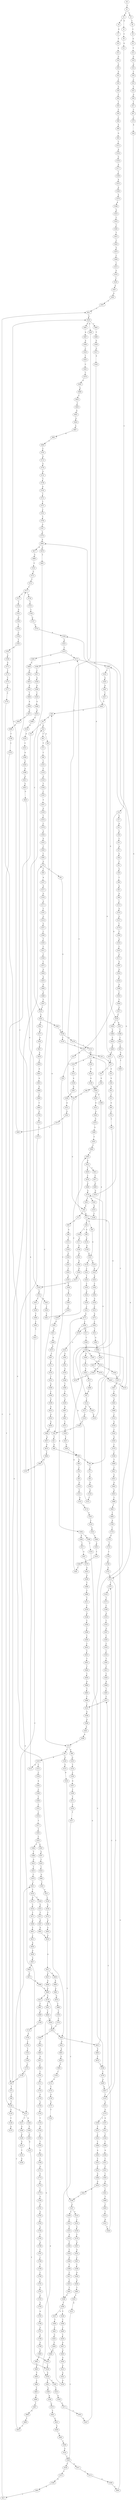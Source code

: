 strict digraph  {
	S0 -> S1 [ label = T ];
	S1 -> S2 [ label = C ];
	S1 -> S3 [ label = T ];
	S2 -> S4 [ label = T ];
	S2 -> S5 [ label = G ];
	S3 -> S6 [ label = C ];
	S4 -> S7 [ label = G ];
	S5 -> S8 [ label = C ];
	S6 -> S9 [ label = C ];
	S7 -> S10 [ label = G ];
	S8 -> S11 [ label = G ];
	S9 -> S12 [ label = G ];
	S10 -> S13 [ label = A ];
	S11 -> S14 [ label = C ];
	S12 -> S15 [ label = T ];
	S13 -> S16 [ label = G ];
	S14 -> S17 [ label = G ];
	S14 -> S18 [ label = A ];
	S15 -> S19 [ label = G ];
	S16 -> S20 [ label = G ];
	S17 -> S21 [ label = A ];
	S18 -> S22 [ label = G ];
	S18 -> S23 [ label = A ];
	S19 -> S24 [ label = G ];
	S20 -> S25 [ label = G ];
	S21 -> S26 [ label = G ];
	S22 -> S27 [ label = C ];
	S23 -> S28 [ label = C ];
	S24 -> S29 [ label = C ];
	S25 -> S30 [ label = T ];
	S26 -> S31 [ label = C ];
	S27 -> S32 [ label = G ];
	S27 -> S33 [ label = C ];
	S28 -> S34 [ label = C ];
	S29 -> S35 [ label = C ];
	S30 -> S36 [ label = G ];
	S31 -> S37 [ label = A ];
	S32 -> S38 [ label = G ];
	S33 -> S39 [ label = G ];
	S34 -> S40 [ label = A ];
	S34 -> S41 [ label = C ];
	S35 -> S42 [ label = C ];
	S36 -> S43 [ label = T ];
	S37 -> S44 [ label = G ];
	S38 -> S45 [ label = G ];
	S39 -> S46 [ label = G ];
	S40 -> S47 [ label = G ];
	S41 -> S48 [ label = G ];
	S42 -> S49 [ label = G ];
	S43 -> S50 [ label = T ];
	S44 -> S51 [ label = T ];
	S45 -> S52 [ label = T ];
	S46 -> S53 [ label = T ];
	S47 -> S54 [ label = A ];
	S47 -> S55 [ label = T ];
	S48 -> S56 [ label = T ];
	S49 -> S57 [ label = T ];
	S50 -> S58 [ label = C ];
	S51 -> S59 [ label = G ];
	S52 -> S60 [ label = G ];
	S53 -> S61 [ label = G ];
	S54 -> S62 [ label = C ];
	S54 -> S63 [ label = A ];
	S55 -> S64 [ label = C ];
	S56 -> S65 [ label = C ];
	S56 -> S66 [ label = A ];
	S57 -> S67 [ label = C ];
	S58 -> S68 [ label = C ];
	S59 -> S69 [ label = C ];
	S60 -> S70 [ label = C ];
	S61 -> S71 [ label = A ];
	S61 -> S72 [ label = G ];
	S62 -> S73 [ label = T ];
	S63 -> S74 [ label = C ];
	S64 -> S75 [ label = T ];
	S64 -> S76 [ label = G ];
	S65 -> S77 [ label = T ];
	S66 -> S78 [ label = C ];
	S67 -> S79 [ label = C ];
	S68 -> S80 [ label = A ];
	S69 -> S81 [ label = A ];
	S70 -> S82 [ label = C ];
	S71 -> S83 [ label = C ];
	S72 -> S84 [ label = T ];
	S72 -> S85 [ label = A ];
	S73 -> S86 [ label = C ];
	S74 -> S87 [ label = C ];
	S74 -> S88 [ label = A ];
	S75 -> S89 [ label = C ];
	S76 -> S90 [ label = T ];
	S76 -> S91 [ label = C ];
	S77 -> S92 [ label = C ];
	S78 -> S93 [ label = A ];
	S79 -> S94 [ label = A ];
	S80 -> S95 [ label = G ];
	S81 -> S96 [ label = A ];
	S82 -> S97 [ label = G ];
	S83 -> S98 [ label = G ];
	S84 -> S99 [ label = G ];
	S84 -> S100 [ label = T ];
	S85 -> S101 [ label = A ];
	S86 -> S102 [ label = C ];
	S87 -> S103 [ label = A ];
	S87 -> S104 [ label = G ];
	S88 -> S105 [ label = G ];
	S89 -> S106 [ label = T ];
	S90 -> S107 [ label = A ];
	S91 -> S108 [ label = G ];
	S92 -> S109 [ label = G ];
	S93 -> S110 [ label = G ];
	S94 -> S111 [ label = G ];
	S95 -> S112 [ label = C ];
	S96 -> S113 [ label = C ];
	S97 -> S114 [ label = C ];
	S98 -> S115 [ label = T ];
	S99 -> S116 [ label = G ];
	S100 -> S117 [ label = A ];
	S101 -> S118 [ label = C ];
	S101 -> S119 [ label = G ];
	S102 -> S120 [ label = C ];
	S103 -> S121 [ label = G ];
	S103 -> S122 [ label = C ];
	S104 -> S123 [ label = G ];
	S105 -> S124 [ label = C ];
	S106 -> S125 [ label = C ];
	S106 -> S126 [ label = G ];
	S107 -> S127 [ label = A ];
	S108 -> S128 [ label = G ];
	S108 -> S129 [ label = C ];
	S109 -> S130 [ label = G ];
	S110 -> S131 [ label = C ];
	S111 -> S132 [ label = C ];
	S111 -> S133 [ label = T ];
	S112 -> S134 [ label = A ];
	S113 -> S135 [ label = A ];
	S114 -> S136 [ label = C ];
	S114 -> S137 [ label = A ];
	S115 -> S138 [ label = G ];
	S116 -> S139 [ label = A ];
	S117 -> S140 [ label = G ];
	S118 -> S141 [ label = C ];
	S119 -> S142 [ label = A ];
	S120 -> S143 [ label = A ];
	S121 -> S54 [ label = A ];
	S122 -> S144 [ label = C ];
	S123 -> S145 [ label = A ];
	S124 -> S146 [ label = C ];
	S125 -> S147 [ label = T ];
	S125 -> S148 [ label = G ];
	S126 -> S149 [ label = T ];
	S127 -> S150 [ label = G ];
	S128 -> S151 [ label = C ];
	S129 -> S18 [ label = A ];
	S130 -> S152 [ label = C ];
	S131 -> S153 [ label = A ];
	S132 -> S154 [ label = T ];
	S133 -> S155 [ label = A ];
	S134 -> S156 [ label = G ];
	S135 -> S157 [ label = G ];
	S136 -> S158 [ label = G ];
	S137 -> S159 [ label = A ];
	S138 -> S160 [ label = G ];
	S139 -> S101 [ label = A ];
	S140 -> S161 [ label = A ];
	S141 -> S162 [ label = T ];
	S142 -> S163 [ label = A ];
	S143 -> S164 [ label = T ];
	S144 -> S165 [ label = A ];
	S145 -> S166 [ label = C ];
	S146 -> S167 [ label = G ];
	S147 -> S168 [ label = G ];
	S148 -> S169 [ label = T ];
	S149 -> S170 [ label = A ];
	S150 -> S171 [ label = A ];
	S151 -> S172 [ label = T ];
	S152 -> S173 [ label = A ];
	S153 -> S174 [ label = G ];
	S154 -> S175 [ label = T ];
	S155 -> S176 [ label = G ];
	S156 -> S177 [ label = A ];
	S157 -> S178 [ label = C ];
	S158 -> S179 [ label = G ];
	S159 -> S180 [ label = C ];
	S160 -> S181 [ label = G ];
	S161 -> S182 [ label = A ];
	S162 -> S183 [ label = C ];
	S163 -> S184 [ label = C ];
	S164 -> S185 [ label = C ];
	S165 -> S186 [ label = C ];
	S166 -> S187 [ label = G ];
	S167 -> S188 [ label = T ];
	S168 -> S189 [ label = A ];
	S169 -> S190 [ label = G ];
	S171 -> S191 [ label = C ];
	S172 -> S192 [ label = A ];
	S172 -> S193 [ label = G ];
	S173 -> S194 [ label = C ];
	S174 -> S195 [ label = G ];
	S175 -> S196 [ label = C ];
	S176 -> S197 [ label = G ];
	S176 -> S198 [ label = C ];
	S177 -> S199 [ label = T ];
	S178 -> S200 [ label = T ];
	S179 -> S201 [ label = T ];
	S179 -> S202 [ label = A ];
	S180 -> S34 [ label = C ];
	S181 -> S203 [ label = T ];
	S182 -> S204 [ label = G ];
	S183 -> S205 [ label = G ];
	S184 -> S206 [ label = G ];
	S185 -> S207 [ label = T ];
	S186 -> S208 [ label = C ];
	S187 -> S209 [ label = C ];
	S187 -> S210 [ label = T ];
	S188 -> S211 [ label = C ];
	S189 -> S212 [ label = G ];
	S190 -> S213 [ label = G ];
	S191 -> S214 [ label = G ];
	S192 -> S215 [ label = T ];
	S193 -> S216 [ label = G ];
	S194 -> S217 [ label = G ];
	S194 -> S218 [ label = C ];
	S195 -> S219 [ label = T ];
	S196 -> S220 [ label = A ];
	S197 -> S221 [ label = G ];
	S198 -> S222 [ label = T ];
	S199 -> S223 [ label = A ];
	S200 -> S224 [ label = A ];
	S201 -> S61 [ label = G ];
	S202 -> S225 [ label = A ];
	S203 -> S226 [ label = A ];
	S204 -> S227 [ label = G ];
	S205 -> S228 [ label = G ];
	S206 -> S229 [ label = G ];
	S207 -> S230 [ label = G ];
	S208 -> S231 [ label = C ];
	S209 -> S232 [ label = C ];
	S210 -> S233 [ label = C ];
	S211 -> S234 [ label = C ];
	S212 -> S235 [ label = T ];
	S213 -> S236 [ label = T ];
	S214 -> S237 [ label = G ];
	S215 -> S238 [ label = A ];
	S216 -> S239 [ label = A ];
	S217 -> S240 [ label = C ];
	S218 -> S241 [ label = G ];
	S219 -> S242 [ label = G ];
	S220 -> S243 [ label = C ];
	S221 -> S244 [ label = T ];
	S222 -> S245 [ label = C ];
	S223 -> S246 [ label = A ];
	S224 -> S247 [ label = C ];
	S225 -> S248 [ label = C ];
	S226 -> S249 [ label = C ];
	S227 -> S250 [ label = G ];
	S228 -> S251 [ label = C ];
	S229 -> S252 [ label = C ];
	S230 -> S253 [ label = C ];
	S231 -> S254 [ label = C ];
	S232 -> S255 [ label = C ];
	S233 -> S256 [ label = G ];
	S234 -> S257 [ label = T ];
	S235 -> S258 [ label = A ];
	S236 -> S259 [ label = A ];
	S237 -> S260 [ label = C ];
	S238 -> S261 [ label = G ];
	S239 -> S262 [ label = A ];
	S240 -> S263 [ label = G ];
	S241 -> S264 [ label = A ];
	S241 -> S265 [ label = G ];
	S242 -> S266 [ label = C ];
	S243 -> S267 [ label = G ];
	S244 -> S268 [ label = C ];
	S245 -> S269 [ label = C ];
	S246 -> S270 [ label = A ];
	S247 -> S271 [ label = G ];
	S248 -> S272 [ label = T ];
	S249 -> S273 [ label = T ];
	S250 -> S274 [ label = G ];
	S251 -> S173 [ label = A ];
	S252 -> S275 [ label = A ];
	S253 -> S276 [ label = C ];
	S254 -> S277 [ label = T ];
	S255 -> S278 [ label = A ];
	S256 -> S279 [ label = T ];
	S257 -> S280 [ label = C ];
	S259 -> S281 [ label = T ];
	S259 -> S282 [ label = C ];
	S260 -> S283 [ label = T ];
	S261 -> S284 [ label = T ];
	S262 -> S285 [ label = T ];
	S262 -> S286 [ label = G ];
	S263 -> S287 [ label = C ];
	S263 -> S288 [ label = G ];
	S264 -> S289 [ label = G ];
	S264 -> S290 [ label = A ];
	S265 -> S291 [ label = G ];
	S266 -> S292 [ label = A ];
	S267 -> S293 [ label = C ];
	S268 -> S294 [ label = A ];
	S269 -> S295 [ label = A ];
	S270 -> S296 [ label = A ];
	S271 -> S297 [ label = A ];
	S272 -> S298 [ label = G ];
	S272 -> S299 [ label = A ];
	S273 -> S300 [ label = A ];
	S274 -> S301 [ label = T ];
	S274 -> S302 [ label = G ];
	S275 -> S303 [ label = C ];
	S276 -> S304 [ label = A ];
	S277 -> S305 [ label = T ];
	S278 -> S306 [ label = T ];
	S279 -> S307 [ label = G ];
	S280 -> S308 [ label = T ];
	S281 -> S309 [ label = G ];
	S282 -> S310 [ label = C ];
	S283 -> S311 [ label = C ];
	S284 -> S312 [ label = A ];
	S285 -> S313 [ label = G ];
	S286 -> S142 [ label = A ];
	S287 -> S314 [ label = G ];
	S288 -> S315 [ label = T ];
	S289 -> S316 [ label = T ];
	S290 -> S317 [ label = T ];
	S291 -> S318 [ label = A ];
	S292 -> S319 [ label = C ];
	S293 -> S320 [ label = C ];
	S294 -> S321 [ label = C ];
	S295 -> S322 [ label = C ];
	S296 -> S323 [ label = A ];
	S297 -> S324 [ label = G ];
	S298 -> S325 [ label = C ];
	S298 -> S326 [ label = G ];
	S299 -> S327 [ label = C ];
	S300 -> S328 [ label = T ];
	S301 -> S329 [ label = C ];
	S302 -> S330 [ label = T ];
	S303 -> S218 [ label = C ];
	S303 -> S331 [ label = T ];
	S304 -> S332 [ label = G ];
	S305 -> S333 [ label = C ];
	S306 -> S334 [ label = C ];
	S307 -> S335 [ label = A ];
	S308 -> S336 [ label = T ];
	S308 -> S337 [ label = G ];
	S309 -> S338 [ label = A ];
	S310 -> S339 [ label = G ];
	S311 -> S340 [ label = T ];
	S312 -> S341 [ label = G ];
	S313 -> S342 [ label = G ];
	S314 -> S343 [ label = C ];
	S314 -> S344 [ label = G ];
	S315 -> S345 [ label = G ];
	S316 -> S346 [ label = C ];
	S317 -> S347 [ label = G ];
	S318 -> S348 [ label = A ];
	S319 -> S349 [ label = G ];
	S320 -> S350 [ label = C ];
	S321 -> S351 [ label = T ];
	S322 -> S352 [ label = C ];
	S323 -> S353 [ label = C ];
	S324 -> S354 [ label = A ];
	S325 -> S355 [ label = A ];
	S326 -> S356 [ label = C ];
	S326 -> S357 [ label = A ];
	S327 -> S358 [ label = A ];
	S328 -> S359 [ label = T ];
	S329 -> S360 [ label = T ];
	S330 -> S361 [ label = C ];
	S331 -> S362 [ label = G ];
	S332 -> S363 [ label = T ];
	S333 -> S364 [ label = C ];
	S333 -> S365 [ label = G ];
	S334 -> S366 [ label = G ];
	S335 -> S367 [ label = C ];
	S336 -> S368 [ label = C ];
	S337 -> S369 [ label = T ];
	S338 -> S370 [ label = G ];
	S339 -> S371 [ label = G ];
	S340 -> S372 [ label = C ];
	S341 -> S373 [ label = C ];
	S342 -> S374 [ label = G ];
	S343 -> S375 [ label = G ];
	S344 -> S376 [ label = C ];
	S345 -> S377 [ label = C ];
	S346 -> S378 [ label = C ];
	S347 -> S379 [ label = T ];
	S348 -> S380 [ label = T ];
	S349 -> S381 [ label = C ];
	S350 -> S382 [ label = T ];
	S351 -> S383 [ label = C ];
	S352 -> S384 [ label = G ];
	S353 -> S385 [ label = T ];
	S354 -> S386 [ label = A ];
	S355 -> S387 [ label = A ];
	S356 -> S388 [ label = G ];
	S357 -> S389 [ label = C ];
	S358 -> S390 [ label = A ];
	S359 -> S391 [ label = G ];
	S360 -> S392 [ label = C ];
	S361 -> S393 [ label = C ];
	S362 -> S394 [ label = G ];
	S363 -> S395 [ label = C ];
	S364 -> S396 [ label = T ];
	S365 -> S397 [ label = A ];
	S366 -> S398 [ label = T ];
	S367 -> S399 [ label = C ];
	S368 -> S400 [ label = T ];
	S369 -> S401 [ label = C ];
	S370 -> S402 [ label = C ];
	S371 -> S403 [ label = T ];
	S372 -> S404 [ label = G ];
	S373 -> S405 [ label = C ];
	S374 -> S406 [ label = G ];
	S375 -> S407 [ label = T ];
	S376 -> S172 [ label = T ];
	S377 -> S408 [ label = C ];
	S378 -> S409 [ label = A ];
	S379 -> S410 [ label = A ];
	S380 -> S411 [ label = T ];
	S381 -> S263 [ label = G ];
	S382 -> S412 [ label = T ];
	S383 -> S413 [ label = G ];
	S384 -> S414 [ label = G ];
	S385 -> S415 [ label = T ];
	S386 -> S416 [ label = C ];
	S387 -> S417 [ label = C ];
	S388 -> S418 [ label = C ];
	S389 -> S419 [ label = C ];
	S390 -> S420 [ label = C ];
	S391 -> S421 [ label = G ];
	S392 -> S422 [ label = T ];
	S393 -> S423 [ label = G ];
	S394 -> S424 [ label = G ];
	S395 -> S76 [ label = G ];
	S396 -> S425 [ label = G ];
	S397 -> S426 [ label = T ];
	S398 -> S427 [ label = C ];
	S399 -> S428 [ label = G ];
	S400 -> S429 [ label = C ];
	S401 -> S430 [ label = G ];
	S402 -> S431 [ label = G ];
	S403 -> S432 [ label = G ];
	S404 -> S433 [ label = A ];
	S405 -> S434 [ label = G ];
	S406 -> S435 [ label = T ];
	S407 -> S436 [ label = C ];
	S408 -> S97 [ label = G ];
	S409 -> S437 [ label = G ];
	S410 -> S438 [ label = G ];
	S411 -> S439 [ label = G ];
	S412 -> S440 [ label = C ];
	S413 -> S441 [ label = C ];
	S414 -> S442 [ label = A ];
	S415 -> S443 [ label = T ];
	S416 -> S444 [ label = T ];
	S417 -> S445 [ label = C ];
	S418 -> S446 [ label = A ];
	S419 -> S447 [ label = C ];
	S420 -> S448 [ label = G ];
	S421 -> S449 [ label = A ];
	S422 -> S125 [ label = C ];
	S423 -> S450 [ label = C ];
	S423 -> S451 [ label = T ];
	S424 -> S452 [ label = A ];
	S425 -> S453 [ label = T ];
	S426 -> S454 [ label = C ];
	S427 -> S455 [ label = C ];
	S428 -> S456 [ label = G ];
	S429 -> S457 [ label = G ];
	S430 -> S458 [ label = T ];
	S431 -> S459 [ label = G ];
	S432 -> S72 [ label = G ];
	S433 -> S460 [ label = A ];
	S434 -> S461 [ label = A ];
	S434 -> S462 [ label = G ];
	S434 -> S463 [ label = C ];
	S435 -> S464 [ label = C ];
	S436 -> S465 [ label = G ];
	S437 -> S133 [ label = T ];
	S437 -> S132 [ label = C ];
	S438 -> S466 [ label = T ];
	S439 -> S467 [ label = A ];
	S440 -> S468 [ label = A ];
	S441 -> S469 [ label = T ];
	S442 -> S166 [ label = C ];
	S443 -> S470 [ label = G ];
	S444 -> S471 [ label = G ];
	S445 -> S40 [ label = A ];
	S446 -> S472 [ label = G ];
	S447 -> S473 [ label = G ];
	S448 -> S474 [ label = A ];
	S449 -> S475 [ label = A ];
	S450 -> S476 [ label = C ];
	S451 -> S477 [ label = C ];
	S452 -> S478 [ label = A ];
	S453 -> S479 [ label = C ];
	S454 -> S480 [ label = G ];
	S455 -> S481 [ label = T ];
	S456 -> S482 [ label = T ];
	S457 -> S483 [ label = G ];
	S458 -> S484 [ label = G ];
	S459 -> S485 [ label = T ];
	S460 -> S486 [ label = G ];
	S461 -> S487 [ label = A ];
	S462 -> S53 [ label = T ];
	S463 -> S488 [ label = T ];
	S464 -> S393 [ label = C ];
	S465 -> S489 [ label = A ];
	S466 -> S490 [ label = T ];
	S467 -> S491 [ label = A ];
	S468 -> S492 [ label = T ];
	S469 -> S493 [ label = T ];
	S470 -> S494 [ label = C ];
	S471 -> S326 [ label = G ];
	S472 -> S27 [ label = C ];
	S473 -> S495 [ label = T ];
	S474 -> S496 [ label = A ];
	S475 -> S497 [ label = C ];
	S476 -> S498 [ label = G ];
	S477 -> S499 [ label = G ];
	S478 -> S500 [ label = C ];
	S479 -> S501 [ label = C ];
	S480 -> S502 [ label = T ];
	S481 -> S280 [ label = C ];
	S482 -> S503 [ label = C ];
	S483 -> S504 [ label = A ];
	S484 -> S505 [ label = G ];
	S485 -> S506 [ label = C ];
	S486 -> S507 [ label = T ];
	S487 -> S508 [ label = A ];
	S488 -> S509 [ label = G ];
	S489 -> S510 [ label = C ];
	S490 -> S511 [ label = T ];
	S491 -> S512 [ label = C ];
	S492 -> S513 [ label = C ];
	S493 -> S514 [ label = C ];
	S494 -> S515 [ label = C ];
	S495 -> S65 [ label = C ];
	S496 -> S516 [ label = A ];
	S497 -> S517 [ label = G ];
	S498 -> S179 [ label = G ];
	S499 -> S518 [ label = G ];
	S500 -> S519 [ label = T ];
	S501 -> S520 [ label = T ];
	S502 -> S521 [ label = T ];
	S503 -> S522 [ label = G ];
	S504 -> S523 [ label = G ];
	S505 -> S236 [ label = T ];
	S506 -> S524 [ label = G ];
	S507 -> S525 [ label = C ];
	S508 -> S526 [ label = C ];
	S509 -> S527 [ label = G ];
	S510 -> S528 [ label = G ];
	S511 -> S529 [ label = C ];
	S512 -> S530 [ label = C ];
	S513 -> S531 [ label = C ];
	S514 -> S532 [ label = A ];
	S515 -> S533 [ label = G ];
	S516 -> S534 [ label = A ];
	S517 -> S535 [ label = G ];
	S518 -> S536 [ label = A ];
	S519 -> S298 [ label = G ];
	S520 -> S537 [ label = A ];
	S520 -> S538 [ label = T ];
	S521 -> S539 [ label = T ];
	S522 -> S540 [ label = C ];
	S523 -> S541 [ label = A ];
	S524 -> S540 [ label = C ];
	S525 -> S542 [ label = G ];
	S526 -> S543 [ label = C ];
	S527 -> S544 [ label = A ];
	S528 -> S545 [ label = C ];
	S529 -> S546 [ label = A ];
	S530 -> S547 [ label = C ];
	S531 -> S548 [ label = A ];
	S532 -> S549 [ label = T ];
	S533 -> S550 [ label = T ];
	S534 -> S551 [ label = C ];
	S535 -> S552 [ label = T ];
	S536 -> S553 [ label = A ];
	S537 -> S554 [ label = C ];
	S538 -> S555 [ label = G ];
	S539 -> S556 [ label = G ];
	S540 -> S557 [ label = A ];
	S540 -> S558 [ label = G ];
	S541 -> S559 [ label = G ];
	S542 -> S560 [ label = C ];
	S542 -> S561 [ label = A ];
	S543 -> S562 [ label = C ];
	S544 -> S262 [ label = A ];
	S545 -> S563 [ label = G ];
	S546 -> S564 [ label = C ];
	S547 -> S565 [ label = G ];
	S548 -> S566 [ label = G ];
	S549 -> S513 [ label = C ];
	S550 -> S567 [ label = A ];
	S551 -> S568 [ label = A ];
	S552 -> S569 [ label = A ];
	S553 -> S570 [ label = C ];
	S554 -> S571 [ label = T ];
	S555 -> S572 [ label = T ];
	S556 -> S573 [ label = T ];
	S557 -> S574 [ label = C ];
	S558 -> S575 [ label = T ];
	S559 -> S576 [ label = G ];
	S560 -> S108 [ label = G ];
	S561 -> S577 [ label = G ];
	S562 -> S578 [ label = C ];
	S563 -> S579 [ label = C ];
	S564 -> S580 [ label = T ];
	S565 -> S56 [ label = T ];
	S566 -> S581 [ label = A ];
	S567 -> S582 [ label = G ];
	S568 -> S583 [ label = G ];
	S569 -> S584 [ label = C ];
	S570 -> S585 [ label = A ];
	S570 -> S272 [ label = T ];
	S571 -> S586 [ label = A ];
	S572 -> S587 [ label = A ];
	S573 -> S588 [ label = A ];
	S574 -> S589 [ label = G ];
	S575 -> S590 [ label = A ];
	S576 -> S591 [ label = T ];
	S577 -> S592 [ label = G ];
	S578 -> S593 [ label = G ];
	S579 -> S594 [ label = C ];
	S580 -> S595 [ label = C ];
	S581 -> S596 [ label = A ];
	S582 -> S597 [ label = C ];
	S583 -> S598 [ label = A ];
	S584 -> S599 [ label = G ];
	S585 -> S600 [ label = G ];
	S586 -> S601 [ label = C ];
	S587 -> S602 [ label = G ];
	S588 -> S603 [ label = G ];
	S589 -> S604 [ label = C ];
	S590 -> S605 [ label = G ];
	S591 -> S606 [ label = C ];
	S592 -> S607 [ label = T ];
	S593 -> S608 [ label = A ];
	S594 -> S609 [ label = T ];
	S595 -> S610 [ label = C ];
	S596 -> S74 [ label = C ];
	S597 -> S611 [ label = C ];
	S598 -> S612 [ label = A ];
	S599 -> S613 [ label = A ];
	S600 -> S614 [ label = G ];
	S601 -> S615 [ label = C ];
	S602 -> S616 [ label = G ];
	S603 -> S616 [ label = G ];
	S604 -> S263 [ label = G ];
	S605 -> S617 [ label = C ];
	S606 -> S618 [ label = C ];
	S607 -> S619 [ label = A ];
	S608 -> S620 [ label = C ];
	S609 -> S621 [ label = C ];
	S610 -> S622 [ label = T ];
	S611 -> S434 [ label = G ];
	S612 -> S623 [ label = G ];
	S613 -> S624 [ label = A ];
	S614 -> S625 [ label = A ];
	S615 -> S626 [ label = A ];
	S616 -> S627 [ label = A ];
	S617 -> S611 [ label = C ];
	S618 -> S628 [ label = C ];
	S619 -> S629 [ label = T ];
	S620 -> S630 [ label = T ];
	S621 -> S631 [ label = G ];
	S622 -> S632 [ label = T ];
	S623 -> S633 [ label = G ];
	S624 -> S634 [ label = G ];
	S625 -> S635 [ label = A ];
	S626 -> S636 [ label = G ];
	S627 -> S637 [ label = G ];
	S627 -> S638 [ label = A ];
	S628 -> S639 [ label = A ];
	S628 -> S640 [ label = G ];
	S629 -> S641 [ label = A ];
	S630 -> S642 [ label = A ];
	S631 -> S643 [ label = G ];
	S632 -> S644 [ label = T ];
	S633 -> S250 [ label = G ];
	S634 -> S645 [ label = A ];
	S635 -> S646 [ label = T ];
	S636 -> S647 [ label = G ];
	S637 -> S648 [ label = A ];
	S638 -> S649 [ label = A ];
	S639 -> S650 [ label = G ];
	S640 -> S651 [ label = A ];
	S640 -> S652 [ label = G ];
	S641 -> S653 [ label = A ];
	S642 -> S654 [ label = G ];
	S643 -> S655 [ label = G ];
	S644 -> S656 [ label = C ];
	S645 -> S657 [ label = A ];
	S646 -> S658 [ label = A ];
	S647 -> S659 [ label = A ];
	S648 -> S660 [ label = G ];
	S649 -> S661 [ label = G ];
	S650 -> S662 [ label = A ];
	S651 -> S663 [ label = G ];
	S651 -> S664 [ label = A ];
	S652 -> S665 [ label = A ];
	S653 -> S666 [ label = G ];
	S654 -> S667 [ label = A ];
	S655 -> S668 [ label = C ];
	S656 -> S669 [ label = A ];
	S657 -> S670 [ label = G ];
	S658 -> S671 [ label = G ];
	S659 -> S672 [ label = G ];
	S660 -> S673 [ label = T ];
	S660 -> S576 [ label = G ];
	S661 -> S674 [ label = G ];
	S662 -> S675 [ label = G ];
	S663 -> S676 [ label = T ];
	S664 -> S677 [ label = A ];
	S664 -> S678 [ label = G ];
	S665 -> S679 [ label = G ];
	S666 -> S680 [ label = T ];
	S667 -> S681 [ label = A ];
	S668 -> S682 [ label = T ];
	S669 -> S683 [ label = T ];
	S670 -> S684 [ label = T ];
	S671 -> S685 [ label = T ];
	S672 -> S686 [ label = A ];
	S673 -> S687 [ label = C ];
	S674 -> S688 [ label = T ];
	S675 -> S689 [ label = C ];
	S676 -> S346 [ label = C ];
	S677 -> S690 [ label = G ];
	S678 -> S691 [ label = T ];
	S679 -> S692 [ label = G ];
	S680 -> S693 [ label = C ];
	S681 -> S694 [ label = T ];
	S682 -> S695 [ label = C ];
	S683 -> S696 [ label = C ];
	S684 -> S697 [ label = G ];
	S685 -> S698 [ label = C ];
	S686 -> S660 [ label = G ];
	S687 -> S699 [ label = A ];
	S688 -> S700 [ label = C ];
	S689 -> S701 [ label = C ];
	S690 -> S702 [ label = T ];
	S691 -> S525 [ label = C ];
	S692 -> S703 [ label = C ];
	S693 -> S704 [ label = G ];
	S694 -> S705 [ label = C ];
	S695 -> S706 [ label = A ];
	S696 -> S531 [ label = C ];
	S697 -> S707 [ label = T ];
	S698 -> S708 [ label = T ];
	S699 -> S709 [ label = G ];
	S700 -> S710 [ label = C ];
	S701 -> S711 [ label = A ];
	S702 -> S712 [ label = G ];
	S703 -> S713 [ label = G ];
	S704 -> S714 [ label = T ];
	S705 -> S715 [ label = G ];
	S706 -> S716 [ label = C ];
	S707 -> S717 [ label = C ];
	S708 -> S718 [ label = C ];
	S709 -> S719 [ label = G ];
	S710 -> S628 [ label = C ];
	S711 -> S720 [ label = C ];
	S712 -> S721 [ label = T ];
	S713 -> S722 [ label = T ];
	S714 -> S723 [ label = G ];
	S715 -> S724 [ label = G ];
	S716 -> S725 [ label = G ];
	S717 -> S726 [ label = G ];
	S717 -> S727 [ label = C ];
	S718 -> S106 [ label = T ];
	S719 -> S728 [ label = A ];
	S720 -> S729 [ label = G ];
	S721 -> S717 [ label = C ];
	S722 -> S730 [ label = G ];
	S723 -> S505 [ label = G ];
	S724 -> S731 [ label = G ];
	S725 -> S732 [ label = T ];
	S726 -> S733 [ label = T ];
	S727 -> S734 [ label = T ];
	S728 -> S735 [ label = C ];
	S729 -> S736 [ label = G ];
	S730 -> S737 [ label = G ];
	S731 -> S738 [ label = T ];
	S732 -> S739 [ label = C ];
	S733 -> S740 [ label = C ];
	S734 -> S741 [ label = G ];
	S735 -> S742 [ label = C ];
	S736 -> S743 [ label = T ];
	S737 -> S744 [ label = T ];
	S738 -> S745 [ label = A ];
	S739 -> S746 [ label = C ];
	S740 -> S747 [ label = G ];
	S741 -> S748 [ label = G ];
	S742 -> S749 [ label = A ];
	S743 -> S750 [ label = T ];
	S744 -> S259 [ label = A ];
	S745 -> S751 [ label = T ];
	S746 -> S752 [ label = A ];
	S747 -> S753 [ label = G ];
	S748 -> S754 [ label = C ];
	S749 -> S755 [ label = G ];
	S750 -> S756 [ label = A ];
	S751 -> S757 [ label = C ];
	S752 -> S111 [ label = G ];
	S753 -> S536 [ label = A ];
	S754 -> S758 [ label = C ];
	S755 -> S759 [ label = T ];
	S756 -> S760 [ label = C ];
	S757 -> S761 [ label = C ];
	S758 -> S762 [ label = T ];
	S759 -> S64 [ label = C ];
	S760 -> S763 [ label = T ];
	S761 -> S764 [ label = C ];
	S762 -> S765 [ label = G ];
	S763 -> S766 [ label = G ];
	S764 -> S767 [ label = G ];
	S765 -> S768 [ label = G ];
	S766 -> S769 [ label = C ];
	S767 -> S770 [ label = A ];
	S768 -> S771 [ label = G ];
	S769 -> S772 [ label = A ];
	S770 -> S664 [ label = A ];
	S771 -> S773 [ label = T ];
	S772 -> S774 [ label = G ];
	S773 -> S775 [ label = C ];
	S774 -> S776 [ label = A ];
	S775 -> S777 [ label = C ];
	S776 -> S778 [ label = C ];
	S777 -> S779 [ label = C ];
	S778 -> S780 [ label = G ];
	S779 -> S640 [ label = G ];
	S780 -> S781 [ label = G ];
	S781 -> S782 [ label = A ];
	S782 -> S783 [ label = C ];
	S783 -> S784 [ label = A ];
	S784 -> S785 [ label = C ];
	S785 -> S786 [ label = A ];
	S786 -> S787 [ label = C ];
	S787 -> S788 [ label = C ];
	S788 -> S789 [ label = T ];
	S789 -> S790 [ label = C ];
	S790 -> S791 [ label = T ];
	S791 -> S792 [ label = A ];
	S792 -> S793 [ label = G ];
	S793 -> S794 [ label = A ];
	S794 -> S795 [ label = A ];
	S795 -> S796 [ label = C ];
	S796 -> S797 [ label = G ];
	S797 -> S798 [ label = A ];
	S798 -> S799 [ label = G ];
	S799 -> S800 [ label = G ];
	S800 -> S801 [ label = T ];
	S801 -> S802 [ label = G ];
	S802 -> S803 [ label = T ];
	S803 -> S804 [ label = C ];
	S804 -> S805 [ label = C ];
	S805 -> S806 [ label = C ];
	S806 -> S807 [ label = T ];
	S807 -> S808 [ label = G ];
	S808 -> S809 [ label = T ];
	S809 -> S810 [ label = C ];
	S810 -> S501 [ label = C ];
}

